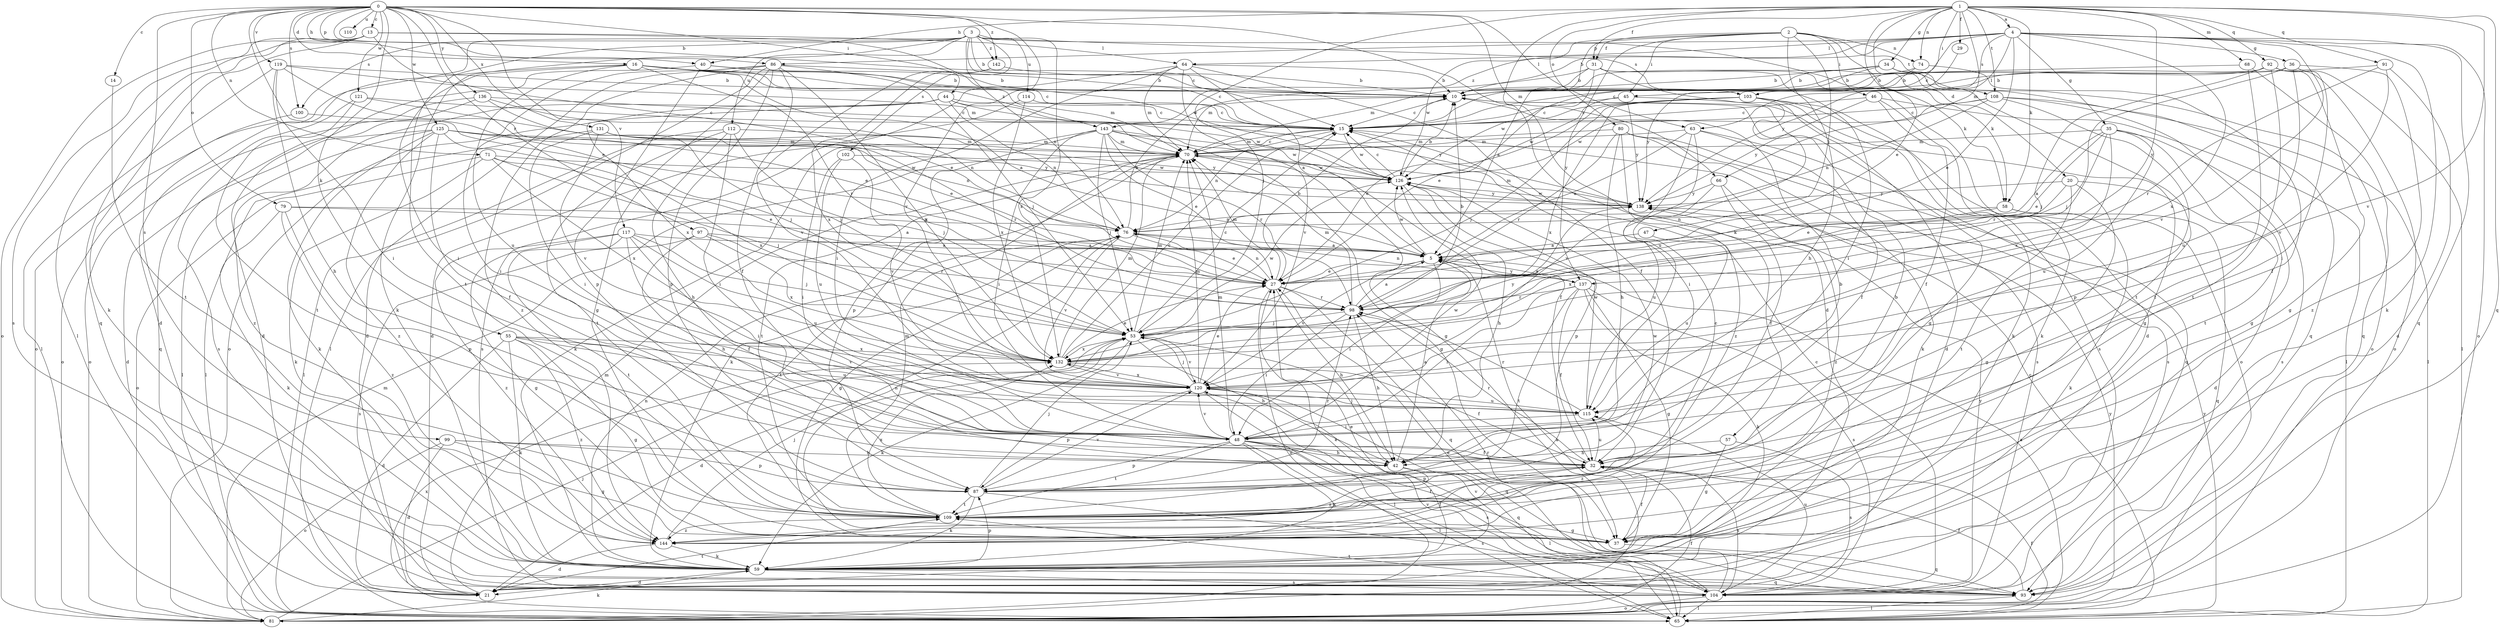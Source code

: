strict digraph  {
0;
1;
2;
3;
4;
5;
10;
13;
14;
15;
16;
20;
21;
27;
29;
31;
32;
34;
35;
36;
37;
40;
42;
44;
45;
46;
47;
48;
53;
55;
57;
58;
59;
63;
64;
65;
66;
68;
70;
71;
74;
76;
79;
80;
81;
86;
87;
91;
92;
93;
97;
98;
99;
100;
102;
103;
104;
108;
109;
110;
112;
114;
115;
117;
119;
120;
121;
125;
126;
131;
132;
136;
137;
138;
142;
143;
144;
0 -> 10  [label=b];
0 -> 13  [label=c];
0 -> 14  [label=c];
0 -> 16  [label=d];
0 -> 27  [label=e];
0 -> 40  [label=h];
0 -> 44  [label=i];
0 -> 55  [label=k];
0 -> 57  [label=k];
0 -> 63  [label=l];
0 -> 66  [label=m];
0 -> 71  [label=n];
0 -> 79  [label=o];
0 -> 86  [label=p];
0 -> 97  [label=r];
0 -> 99  [label=s];
0 -> 100  [label=s];
0 -> 110  [label=u];
0 -> 117  [label=v];
0 -> 119  [label=v];
0 -> 120  [label=v];
0 -> 121  [label=w];
0 -> 125  [label=w];
0 -> 131  [label=x];
0 -> 136  [label=y];
0 -> 142  [label=z];
1 -> 4  [label=a];
1 -> 20  [label=d];
1 -> 21  [label=d];
1 -> 27  [label=e];
1 -> 29  [label=f];
1 -> 31  [label=f];
1 -> 34  [label=g];
1 -> 40  [label=h];
1 -> 45  [label=i];
1 -> 53  [label=j];
1 -> 58  [label=k];
1 -> 66  [label=m];
1 -> 68  [label=m];
1 -> 74  [label=n];
1 -> 80  [label=o];
1 -> 91  [label=q];
1 -> 92  [label=q];
1 -> 93  [label=q];
1 -> 108  [label=t];
1 -> 120  [label=v];
1 -> 137  [label=y];
2 -> 5  [label=a];
2 -> 31  [label=f];
2 -> 42  [label=h];
2 -> 45  [label=i];
2 -> 46  [label=i];
2 -> 47  [label=i];
2 -> 58  [label=k];
2 -> 74  [label=n];
2 -> 108  [label=t];
2 -> 126  [label=w];
2 -> 137  [label=y];
3 -> 10  [label=b];
3 -> 15  [label=c];
3 -> 21  [label=d];
3 -> 58  [label=k];
3 -> 59  [label=k];
3 -> 76  [label=n];
3 -> 100  [label=s];
3 -> 102  [label=s];
3 -> 103  [label=s];
3 -> 109  [label=t];
3 -> 112  [label=u];
3 -> 114  [label=u];
3 -> 132  [label=x];
3 -> 142  [label=z];
4 -> 10  [label=b];
4 -> 15  [label=c];
4 -> 27  [label=e];
4 -> 35  [label=g];
4 -> 36  [label=g];
4 -> 59  [label=k];
4 -> 63  [label=l];
4 -> 64  [label=l];
4 -> 81  [label=o];
4 -> 86  [label=p];
4 -> 93  [label=q];
4 -> 103  [label=s];
4 -> 120  [label=v];
4 -> 132  [label=x];
4 -> 143  [label=z];
5 -> 27  [label=e];
5 -> 48  [label=i];
5 -> 120  [label=v];
5 -> 126  [label=w];
5 -> 137  [label=y];
10 -> 15  [label=c];
10 -> 37  [label=g];
13 -> 27  [label=e];
13 -> 59  [label=k];
13 -> 64  [label=l];
13 -> 65  [label=l];
13 -> 81  [label=o];
13 -> 93  [label=q];
13 -> 104  [label=s];
13 -> 126  [label=w];
14 -> 109  [label=t];
15 -> 70  [label=m];
15 -> 76  [label=n];
15 -> 126  [label=w];
16 -> 5  [label=a];
16 -> 10  [label=b];
16 -> 15  [label=c];
16 -> 48  [label=i];
16 -> 70  [label=m];
16 -> 81  [label=o];
16 -> 98  [label=r];
16 -> 115  [label=u];
16 -> 143  [label=z];
20 -> 21  [label=d];
20 -> 27  [label=e];
20 -> 37  [label=g];
20 -> 109  [label=t];
20 -> 138  [label=y];
21 -> 27  [label=e];
21 -> 70  [label=m];
21 -> 109  [label=t];
27 -> 10  [label=b];
27 -> 42  [label=h];
27 -> 70  [label=m];
27 -> 76  [label=n];
27 -> 81  [label=o];
27 -> 93  [label=q];
27 -> 98  [label=r];
29 -> 138  [label=y];
31 -> 10  [label=b];
31 -> 21  [label=d];
31 -> 27  [label=e];
31 -> 48  [label=i];
31 -> 70  [label=m];
31 -> 115  [label=u];
32 -> 87  [label=p];
32 -> 98  [label=r];
32 -> 104  [label=s];
32 -> 115  [label=u];
34 -> 10  [label=b];
34 -> 70  [label=m];
34 -> 81  [label=o];
34 -> 93  [label=q];
34 -> 109  [label=t];
34 -> 126  [label=w];
35 -> 5  [label=a];
35 -> 27  [label=e];
35 -> 70  [label=m];
35 -> 98  [label=r];
35 -> 104  [label=s];
35 -> 109  [label=t];
35 -> 115  [label=u];
35 -> 132  [label=x];
36 -> 10  [label=b];
36 -> 48  [label=i];
36 -> 53  [label=j];
36 -> 115  [label=u];
36 -> 144  [label=z];
37 -> 32  [label=f];
37 -> 76  [label=n];
37 -> 93  [label=q];
40 -> 10  [label=b];
40 -> 15  [label=c];
40 -> 21  [label=d];
40 -> 87  [label=p];
42 -> 5  [label=a];
42 -> 10  [label=b];
42 -> 53  [label=j];
42 -> 65  [label=l];
42 -> 144  [label=z];
44 -> 15  [label=c];
44 -> 48  [label=i];
44 -> 76  [label=n];
44 -> 126  [label=w];
44 -> 132  [label=x];
44 -> 138  [label=y];
44 -> 144  [label=z];
45 -> 15  [label=c];
45 -> 37  [label=g];
45 -> 126  [label=w];
45 -> 138  [label=y];
46 -> 15  [label=c];
46 -> 32  [label=f];
46 -> 59  [label=k];
46 -> 65  [label=l];
46 -> 138  [label=y];
47 -> 5  [label=a];
47 -> 115  [label=u];
48 -> 32  [label=f];
48 -> 42  [label=h];
48 -> 59  [label=k];
48 -> 65  [label=l];
48 -> 70  [label=m];
48 -> 87  [label=p];
48 -> 93  [label=q];
48 -> 104  [label=s];
48 -> 109  [label=t];
48 -> 120  [label=v];
48 -> 126  [label=w];
53 -> 15  [label=c];
53 -> 21  [label=d];
53 -> 42  [label=h];
53 -> 59  [label=k];
53 -> 70  [label=m];
53 -> 120  [label=v];
53 -> 126  [label=w];
53 -> 132  [label=x];
55 -> 21  [label=d];
55 -> 37  [label=g];
55 -> 59  [label=k];
55 -> 115  [label=u];
55 -> 120  [label=v];
55 -> 132  [label=x];
55 -> 144  [label=z];
57 -> 37  [label=g];
57 -> 42  [label=h];
57 -> 104  [label=s];
58 -> 59  [label=k];
58 -> 76  [label=n];
58 -> 93  [label=q];
58 -> 132  [label=x];
59 -> 21  [label=d];
59 -> 27  [label=e];
59 -> 76  [label=n];
59 -> 87  [label=p];
59 -> 93  [label=q];
59 -> 104  [label=s];
63 -> 5  [label=a];
63 -> 32  [label=f];
63 -> 48  [label=i];
63 -> 70  [label=m];
63 -> 104  [label=s];
63 -> 120  [label=v];
64 -> 5  [label=a];
64 -> 10  [label=b];
64 -> 21  [label=d];
64 -> 32  [label=f];
64 -> 48  [label=i];
64 -> 70  [label=m];
64 -> 120  [label=v];
65 -> 5  [label=a];
65 -> 15  [label=c];
65 -> 27  [label=e];
65 -> 32  [label=f];
65 -> 120  [label=v];
65 -> 132  [label=x];
65 -> 138  [label=y];
66 -> 32  [label=f];
66 -> 115  [label=u];
66 -> 138  [label=y];
66 -> 144  [label=z];
68 -> 10  [label=b];
68 -> 93  [label=q];
68 -> 109  [label=t];
70 -> 15  [label=c];
70 -> 37  [label=g];
70 -> 59  [label=k];
70 -> 109  [label=t];
70 -> 126  [label=w];
71 -> 27  [label=e];
71 -> 53  [label=j];
71 -> 59  [label=k];
71 -> 81  [label=o];
71 -> 126  [label=w];
71 -> 132  [label=x];
74 -> 10  [label=b];
74 -> 32  [label=f];
74 -> 138  [label=y];
76 -> 5  [label=a];
76 -> 10  [label=b];
76 -> 27  [label=e];
76 -> 37  [label=g];
76 -> 109  [label=t];
76 -> 120  [label=v];
79 -> 5  [label=a];
79 -> 59  [label=k];
79 -> 76  [label=n];
79 -> 87  [label=p];
79 -> 144  [label=z];
80 -> 42  [label=h];
80 -> 59  [label=k];
80 -> 70  [label=m];
80 -> 93  [label=q];
80 -> 98  [label=r];
80 -> 104  [label=s];
80 -> 144  [label=z];
81 -> 5  [label=a];
81 -> 32  [label=f];
81 -> 53  [label=j];
81 -> 59  [label=k];
81 -> 70  [label=m];
81 -> 138  [label=y];
86 -> 10  [label=b];
86 -> 21  [label=d];
86 -> 32  [label=f];
86 -> 37  [label=g];
86 -> 53  [label=j];
86 -> 65  [label=l];
86 -> 81  [label=o];
86 -> 87  [label=p];
86 -> 132  [label=x];
86 -> 144  [label=z];
87 -> 10  [label=b];
87 -> 53  [label=j];
87 -> 59  [label=k];
87 -> 98  [label=r];
87 -> 104  [label=s];
87 -> 109  [label=t];
87 -> 120  [label=v];
87 -> 126  [label=w];
91 -> 10  [label=b];
91 -> 21  [label=d];
91 -> 98  [label=r];
91 -> 120  [label=v];
92 -> 10  [label=b];
92 -> 15  [label=c];
92 -> 37  [label=g];
92 -> 53  [label=j];
92 -> 65  [label=l];
92 -> 81  [label=o];
92 -> 109  [label=t];
93 -> 32  [label=f];
93 -> 65  [label=l];
97 -> 5  [label=a];
97 -> 42  [label=h];
97 -> 98  [label=r];
97 -> 104  [label=s];
97 -> 132  [label=x];
98 -> 5  [label=a];
98 -> 10  [label=b];
98 -> 42  [label=h];
98 -> 48  [label=i];
98 -> 53  [label=j];
98 -> 70  [label=m];
99 -> 21  [label=d];
99 -> 37  [label=g];
99 -> 42  [label=h];
99 -> 81  [label=o];
99 -> 87  [label=p];
100 -> 53  [label=j];
100 -> 81  [label=o];
102 -> 48  [label=i];
102 -> 115  [label=u];
102 -> 120  [label=v];
102 -> 126  [label=w];
103 -> 15  [label=c];
103 -> 21  [label=d];
103 -> 27  [label=e];
103 -> 53  [label=j];
103 -> 59  [label=k];
103 -> 81  [label=o];
103 -> 104  [label=s];
103 -> 132  [label=x];
104 -> 15  [label=c];
104 -> 65  [label=l];
104 -> 81  [label=o];
104 -> 98  [label=r];
104 -> 109  [label=t];
104 -> 115  [label=u];
104 -> 120  [label=v];
104 -> 138  [label=y];
108 -> 15  [label=c];
108 -> 37  [label=g];
108 -> 65  [label=l];
108 -> 76  [label=n];
108 -> 87  [label=p];
108 -> 126  [label=w];
109 -> 15  [label=c];
109 -> 32  [label=f];
109 -> 37  [label=g];
109 -> 70  [label=m];
109 -> 132  [label=x];
109 -> 144  [label=z];
112 -> 42  [label=h];
112 -> 48  [label=i];
112 -> 53  [label=j];
112 -> 65  [label=l];
112 -> 70  [label=m];
112 -> 109  [label=t];
114 -> 15  [label=c];
114 -> 104  [label=s];
114 -> 132  [label=x];
115 -> 48  [label=i];
115 -> 98  [label=r];
115 -> 126  [label=w];
115 -> 144  [label=z];
117 -> 5  [label=a];
117 -> 32  [label=f];
117 -> 37  [label=g];
117 -> 48  [label=i];
117 -> 53  [label=j];
117 -> 109  [label=t];
117 -> 115  [label=u];
117 -> 144  [label=z];
119 -> 10  [label=b];
119 -> 27  [label=e];
119 -> 42  [label=h];
119 -> 48  [label=i];
119 -> 65  [label=l];
119 -> 70  [label=m];
120 -> 27  [label=e];
120 -> 53  [label=j];
120 -> 65  [label=l];
120 -> 70  [label=m];
120 -> 87  [label=p];
120 -> 93  [label=q];
120 -> 115  [label=u];
120 -> 132  [label=x];
121 -> 15  [label=c];
121 -> 27  [label=e];
121 -> 93  [label=q];
121 -> 109  [label=t];
125 -> 21  [label=d];
125 -> 32  [label=f];
125 -> 59  [label=k];
125 -> 65  [label=l];
125 -> 70  [label=m];
125 -> 76  [label=n];
125 -> 132  [label=x];
125 -> 138  [label=y];
125 -> 144  [label=z];
126 -> 10  [label=b];
126 -> 15  [label=c];
126 -> 42  [label=h];
126 -> 87  [label=p];
126 -> 138  [label=y];
131 -> 48  [label=i];
131 -> 65  [label=l];
131 -> 70  [label=m];
131 -> 98  [label=r];
131 -> 120  [label=v];
131 -> 138  [label=y];
132 -> 15  [label=c];
132 -> 27  [label=e];
132 -> 32  [label=f];
132 -> 70  [label=m];
132 -> 120  [label=v];
132 -> 138  [label=y];
136 -> 15  [label=c];
136 -> 53  [label=j];
136 -> 76  [label=n];
136 -> 81  [label=o];
136 -> 104  [label=s];
137 -> 5  [label=a];
137 -> 32  [label=f];
137 -> 37  [label=g];
137 -> 48  [label=i];
137 -> 59  [label=k];
137 -> 76  [label=n];
137 -> 98  [label=r];
137 -> 104  [label=s];
137 -> 109  [label=t];
138 -> 70  [label=m];
138 -> 76  [label=n];
138 -> 126  [label=w];
142 -> 10  [label=b];
142 -> 120  [label=v];
142 -> 132  [label=x];
143 -> 27  [label=e];
143 -> 32  [label=f];
143 -> 37  [label=g];
143 -> 48  [label=i];
143 -> 53  [label=j];
143 -> 59  [label=k];
143 -> 70  [label=m];
143 -> 87  [label=p];
143 -> 98  [label=r];
143 -> 126  [label=w];
144 -> 21  [label=d];
144 -> 32  [label=f];
144 -> 53  [label=j];
144 -> 59  [label=k];
}
